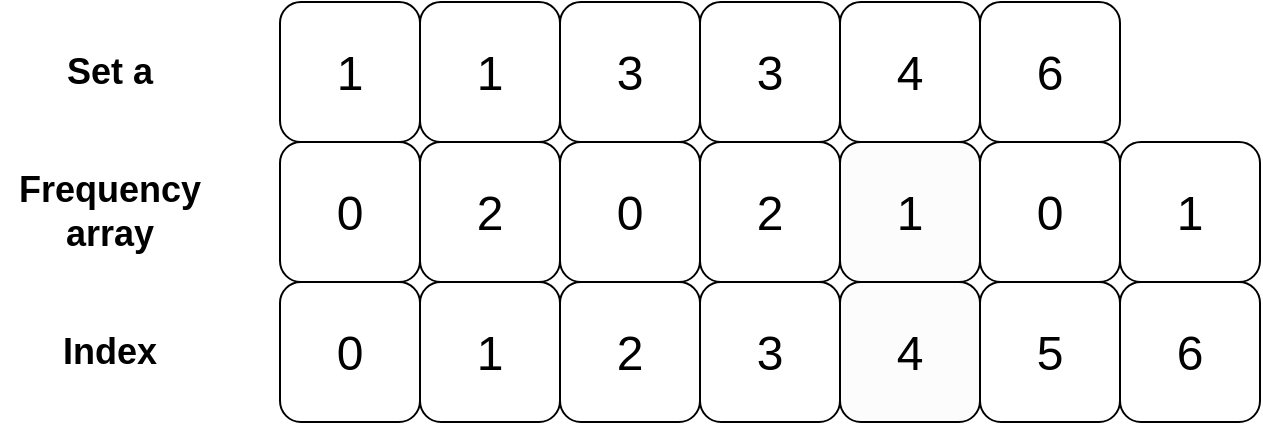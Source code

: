<mxfile version="12.1.3" type="device" pages="1"><diagram id="Jv8KaL1k3MxMkuvOWu19" name="Page-1"><mxGraphModel dx="1648" dy="576" grid="1" gridSize="10" guides="1" tooltips="1" connect="1" arrows="1" fold="1" page="1" pageScale="1" pageWidth="827" pageHeight="1169" math="0" shadow="0"><root><mxCell id="0"/><mxCell id="1" parent="0"/><mxCell id="78ZpSWfUrVub3heXKOJJ-9" value="&lt;font style=&quot;font-size: 24px&quot;&gt;1&lt;/font&gt;" style="rounded=1;whiteSpace=wrap;html=1;fontSize=26;" parent="1" vertex="1"><mxGeometry x="190" y="160" width="70" height="70" as="geometry"/></mxCell><mxCell id="78ZpSWfUrVub3heXKOJJ-10" value="&lt;span style=&quot;font-size: 24px&quot;&gt;1&lt;/span&gt;" style="rounded=1;whiteSpace=wrap;html=1;fontSize=26;" parent="1" vertex="1"><mxGeometry x="260" y="160" width="70" height="70" as="geometry"/></mxCell><mxCell id="78ZpSWfUrVub3heXKOJJ-11" value="&lt;span style=&quot;font-size: 24px&quot;&gt;3&lt;/span&gt;" style="rounded=1;whiteSpace=wrap;html=1;fontSize=26;fillColor=#FFFFFF;" parent="1" vertex="1"><mxGeometry x="330" y="160" width="70" height="70" as="geometry"/></mxCell><mxCell id="78ZpSWfUrVub3heXKOJJ-12" value="&lt;span style=&quot;font-size: 24px&quot;&gt;3&lt;/span&gt;" style="rounded=1;whiteSpace=wrap;html=1;fontSize=26;fillColor=#FFFFFF;" parent="1" vertex="1"><mxGeometry x="400" y="160" width="70" height="70" as="geometry"/></mxCell><mxCell id="78ZpSWfUrVub3heXKOJJ-13" value="&lt;span style=&quot;font-size: 24px&quot;&gt;4&lt;/span&gt;" style="rounded=1;whiteSpace=wrap;html=1;fontSize=26;fillColor=#FFFFFF;" parent="1" vertex="1"><mxGeometry x="470" y="160" width="70" height="70" as="geometry"/></mxCell><mxCell id="78ZpSWfUrVub3heXKOJJ-14" value="&lt;span style=&quot;font-size: 24px&quot;&gt;6&lt;/span&gt;" style="rounded=1;whiteSpace=wrap;html=1;fontSize=26;" parent="1" vertex="1"><mxGeometry x="540" y="160" width="70" height="70" as="geometry"/></mxCell><mxCell id="78ZpSWfUrVub3heXKOJJ-15" value="&lt;font style=&quot;font-size: 18px&quot;&gt;&lt;b&gt;Set a&lt;/b&gt;&lt;/font&gt;" style="text;html=1;strokeColor=none;fillColor=none;align=center;verticalAlign=middle;whiteSpace=wrap;rounded=0;" parent="1" vertex="1"><mxGeometry x="50" y="185" width="110" height="20" as="geometry"/></mxCell><mxCell id="78ZpSWfUrVub3heXKOJJ-17" value="&lt;span style=&quot;font-size: 24px&quot;&gt;0&lt;/span&gt;" style="rounded=1;whiteSpace=wrap;html=1;fontSize=26;" parent="1" vertex="1"><mxGeometry x="190" y="230" width="70" height="70" as="geometry"/></mxCell><mxCell id="78ZpSWfUrVub3heXKOJJ-18" value="&lt;span style=&quot;font-size: 24px&quot;&gt;2&lt;/span&gt;" style="rounded=1;whiteSpace=wrap;html=1;fontSize=26;fillColor=#FFFFFF;" parent="1" vertex="1"><mxGeometry x="260" y="230" width="70" height="70" as="geometry"/></mxCell><mxCell id="78ZpSWfUrVub3heXKOJJ-19" value="&lt;span style=&quot;font-size: 24px&quot;&gt;0&lt;/span&gt;" style="rounded=1;whiteSpace=wrap;html=1;fontSize=26;" parent="1" vertex="1"><mxGeometry x="330" y="230" width="70" height="70" as="geometry"/></mxCell><mxCell id="78ZpSWfUrVub3heXKOJJ-20" value="&lt;span style=&quot;font-size: 24px&quot;&gt;2&lt;/span&gt;" style="rounded=1;whiteSpace=wrap;html=1;fontSize=26;" parent="1" vertex="1"><mxGeometry x="400" y="230" width="70" height="70" as="geometry"/></mxCell><mxCell id="78ZpSWfUrVub3heXKOJJ-21" value="&lt;span style=&quot;font-size: 24px&quot;&gt;1&lt;/span&gt;" style="rounded=1;whiteSpace=wrap;html=1;fontSize=26;fillColor=#FCFCFC;" parent="1" vertex="1"><mxGeometry x="470" y="230" width="70" height="70" as="geometry"/></mxCell><mxCell id="78ZpSWfUrVub3heXKOJJ-22" value="&lt;span style=&quot;font-size: 24px&quot;&gt;0&lt;/span&gt;" style="rounded=1;whiteSpace=wrap;html=1;fontSize=26;" parent="1" vertex="1"><mxGeometry x="540" y="230" width="70" height="70" as="geometry"/></mxCell><mxCell id="78ZpSWfUrVub3heXKOJJ-23" value="&lt;font style=&quot;font-size: 18px&quot;&gt;&lt;b&gt;Frequency&lt;br&gt;array&lt;/b&gt;&lt;/font&gt;" style="text;html=1;strokeColor=none;fillColor=none;align=center;verticalAlign=middle;whiteSpace=wrap;rounded=0;" parent="1" vertex="1"><mxGeometry x="50" y="255" width="110" height="20" as="geometry"/></mxCell><mxCell id="JbwW-lqA7p7bPxmiQOPw-1" value="&lt;span style=&quot;font-size: 24px&quot;&gt;1&lt;/span&gt;" style="rounded=1;whiteSpace=wrap;html=1;fontSize=26;" vertex="1" parent="1"><mxGeometry x="610" y="230" width="70" height="70" as="geometry"/></mxCell><mxCell id="JbwW-lqA7p7bPxmiQOPw-8" value="&lt;span style=&quot;font-size: 24px&quot;&gt;0&lt;/span&gt;" style="rounded=1;whiteSpace=wrap;html=1;fontSize=26;" vertex="1" parent="1"><mxGeometry x="190" y="300" width="70" height="70" as="geometry"/></mxCell><mxCell id="JbwW-lqA7p7bPxmiQOPw-9" value="&lt;span style=&quot;font-size: 24px&quot;&gt;1&lt;/span&gt;" style="rounded=1;whiteSpace=wrap;html=1;fontSize=26;fillColor=#FFFFFF;" vertex="1" parent="1"><mxGeometry x="260" y="300" width="70" height="70" as="geometry"/></mxCell><mxCell id="JbwW-lqA7p7bPxmiQOPw-10" value="&lt;span style=&quot;font-size: 24px&quot;&gt;2&lt;/span&gt;" style="rounded=1;whiteSpace=wrap;html=1;fontSize=26;" vertex="1" parent="1"><mxGeometry x="330" y="300" width="70" height="70" as="geometry"/></mxCell><mxCell id="JbwW-lqA7p7bPxmiQOPw-11" value="&lt;span style=&quot;font-size: 24px&quot;&gt;3&lt;/span&gt;" style="rounded=1;whiteSpace=wrap;html=1;fontSize=26;" vertex="1" parent="1"><mxGeometry x="400" y="300" width="70" height="70" as="geometry"/></mxCell><mxCell id="JbwW-lqA7p7bPxmiQOPw-12" value="&lt;span style=&quot;font-size: 24px&quot;&gt;4&lt;/span&gt;" style="rounded=1;whiteSpace=wrap;html=1;fontSize=26;fillColor=#FCFCFC;" vertex="1" parent="1"><mxGeometry x="470" y="300" width="70" height="70" as="geometry"/></mxCell><mxCell id="JbwW-lqA7p7bPxmiQOPw-13" value="&lt;span style=&quot;font-size: 24px&quot;&gt;5&lt;/span&gt;" style="rounded=1;whiteSpace=wrap;html=1;fontSize=26;" vertex="1" parent="1"><mxGeometry x="540" y="300" width="70" height="70" as="geometry"/></mxCell><mxCell id="JbwW-lqA7p7bPxmiQOPw-14" value="&lt;span style=&quot;font-size: 24px&quot;&gt;6&lt;/span&gt;" style="rounded=1;whiteSpace=wrap;html=1;fontSize=26;" vertex="1" parent="1"><mxGeometry x="610" y="300" width="70" height="70" as="geometry"/></mxCell><mxCell id="JbwW-lqA7p7bPxmiQOPw-15" value="&lt;font style=&quot;font-size: 18px&quot;&gt;&lt;b&gt;Index&lt;/b&gt;&lt;/font&gt;" style="text;html=1;strokeColor=none;fillColor=none;align=center;verticalAlign=middle;whiteSpace=wrap;rounded=0;" vertex="1" parent="1"><mxGeometry x="50" y="325" width="110" height="20" as="geometry"/></mxCell></root></mxGraphModel></diagram></mxfile>